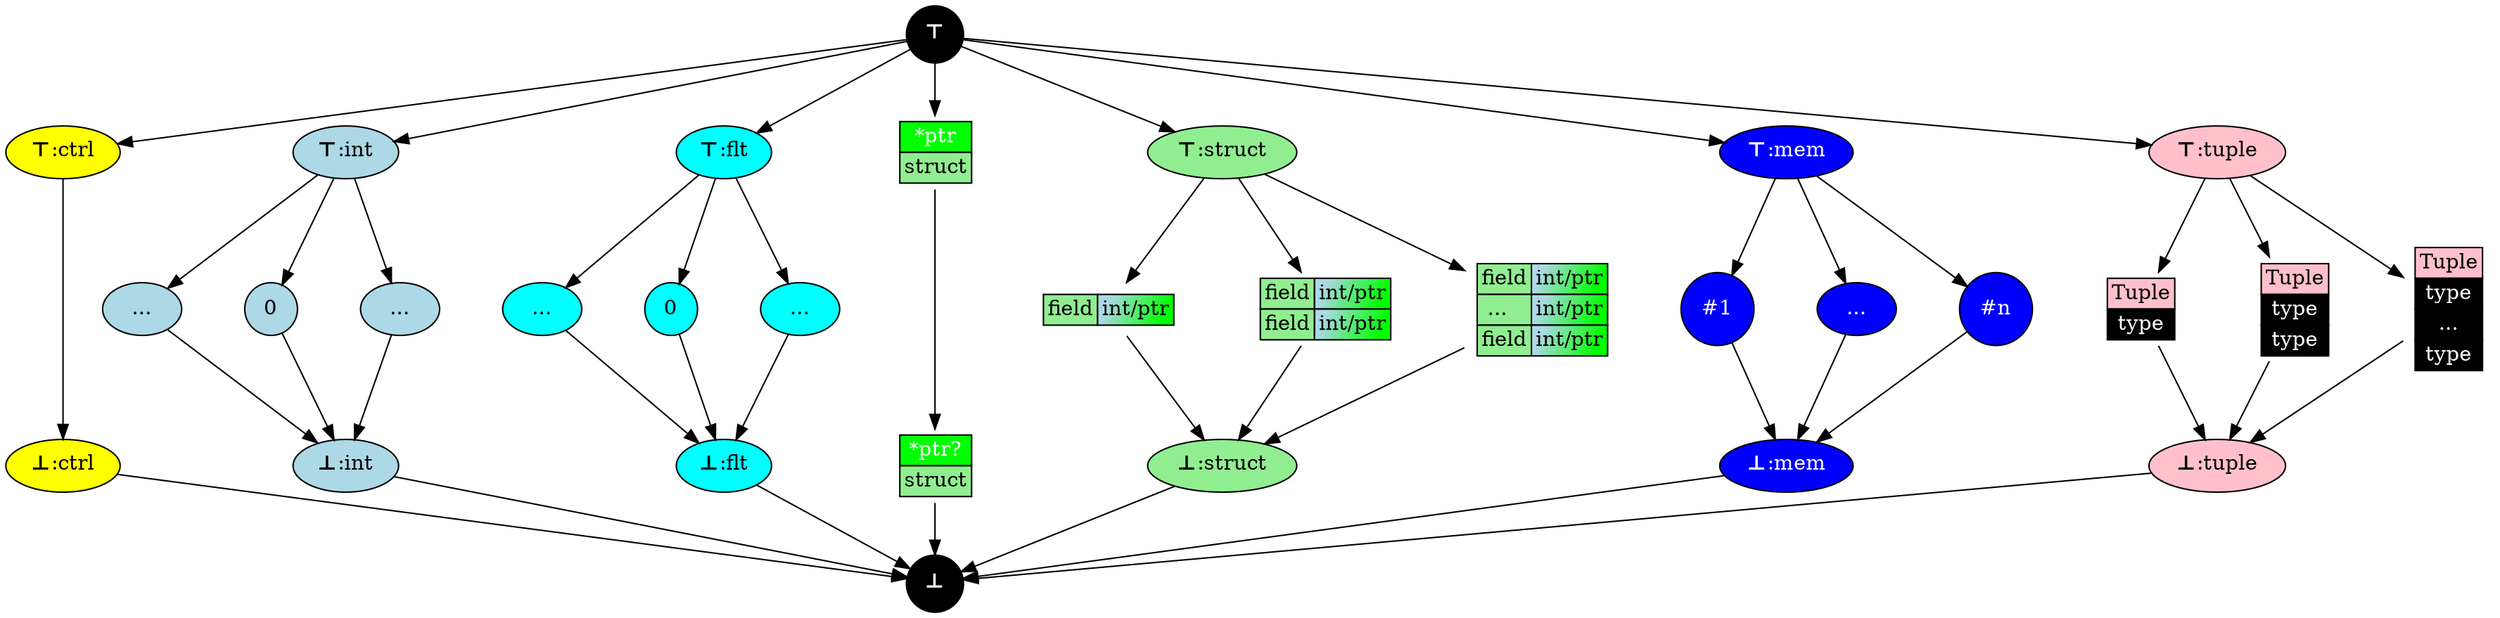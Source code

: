 digraph Lattice {
    compound = true;
    // Define nodes
    splines=false;
    node [shape=circle, style=filled];
    nodesep=0.6;

    TOP [label=<<B>⊤</B >>, fillcolor=black, fontcolor=white];
    BOT [label=<<B>⊥</B>>, fillcolor=black, fontcolor=white];

    // ----------------------
    // Control
    XCTRL [label=<<B>⊤</B >:ctrl>, fillcolor=yellow, shape=oval];
    CTRL  [label=<<B>⊥</B>:ctrl>, fillcolor=yellow, shape=oval];

    TOP   -> XCTRL;
    XCTRL -> CTRL;
    CTRL  -> BOT;

    // ----------------------
    // Integers
    INT_TOP [label=<<B>⊤</B >:int>, fillcolor=lightblue, shape=oval];
    INT_BOT [label=<<B>⊥</B>:int>, fillcolor=lightblue, shape=oval];

    INT_MINDOTS [label="...", fillcolor=lightblue, shape=oval];
    INT_ZERO    [label="0"  , fillcolor=lightblue];
    INT_MAXDOTS [label="...", fillcolor=lightblue, shape=oval];

    TOP         -> INT_TOP;
    INT_TOP     -> INT_MINDOTS;
    INT_TOP     -> INT_ZERO;
    INT_TOP     -> INT_MAXDOTS;
    INT_MINDOTS -> INT_BOT;
    INT_ZERO    -> INT_BOT;
    INT_MAXDOTS -> INT_BOT;
    INT_BOT     -> BOT;

    INT_MINDOTS -> INT_ZERO -> INT_MAXDOTS [style=invis];

    // ----------------------
    // Integers
    FLT_TOP [label=<<B>⊤</B >:flt>, fillcolor=aqua, shape=oval];
    FLT_BOT [label=<<B>⊥</B>:flt>, fillcolor=aqua, shape=oval];

    FLT_MINDOTS [label="...", fillcolor=aqua, shape=oval];
    FLT_ZERO    [label="0"  , fillcolor=aqua];
    FLT_MAXDOTS [label="...", fillcolor=aqua, shape=oval];

    TOP         -> FLT_TOP;
    FLT_TOP     -> FLT_MINDOTS;
    FLT_TOP     -> FLT_ZERO;
    FLT_TOP     -> FLT_MAXDOTS;
    FLT_MINDOTS -> FLT_BOT;
    FLT_ZERO    -> FLT_BOT;
    FLT_MAXDOTS -> FLT_BOT;
    FLT_BOT     -> BOT;

    FLT_MINDOTS -> FLT_ZERO -> FLT_MAXDOTS [style=invis];
    
    // ----------------------
    // Pointers, just a boolean nil/not and a struct
    PTR  [shape=none, fillcolor=none, label=<
      <TABLE BORDER="0" CELLBORDER="1" CELLSPACING="0">
        <TR><TD BGCOLOR="green"><FONT color="white">*ptr</FONT></TD></TR>
        <TR><TD BGCOLOR="lightgreen">struct</TD></TR>
      </TABLE>
    >];
    PTR0  [shape=none, fillcolor=none, label=<
      <TABLE BORDER="0" CELLBORDER="1" CELLSPACING="0">
        <TR><TD BGCOLOR="green"><FONT color="white">*ptr?</FONT></TD></TR>
        <TR><TD BGCOLOR="lightgreen">struct</TD></TR>
      </TABLE>
    >];
    
    TOP  -> PTR;
    PTR  -> PTR0;
    PTR0 -> BOT;

    // ----------------------
    // Structs
    STRUCT_TOP    [label=<<B>⊤</B >:struct>, fillcolor=lightgreen, shape=oval];
    STRUCT_BOT    [label=<<B>⊥</B>:struct>, fillcolor=lightgreen, shape=oval];

    STRUCT_S1  [shape=none, fillcolor=none, label=<
      <TABLE BORDER="0" CELLBORDER="1" CELLSPACING="0">
        <TR><TD BGCOLOR="lightgreen">field</TD><TD BGCOLOR="lightblue:green" gradientangle="315">int/ptr</TD></TR>
      </TABLE>
    >];
    STRUCT_S2  [shape=none, fillcolor=none, label=<
      <TABLE BORDER="0" CELLBORDER="1" CELLSPACING="0">
        <TR><TD BGCOLOR="lightgreen">field</TD><TD BGCOLOR="lightblue:green" gradientangle="315">int/ptr</TD></TR>
        <TR><TD BGCOLOR="lightgreen">field</TD><TD BGCOLOR="lightblue:green" gradientangle="315">int/ptr</TD></TR>
      </TABLE>
    >];
    STRUCT_SN  [shape=none, fillcolor=none, label=<
      <TABLE BORDER="0" CELLBORDER="1" CELLSPACING="0">
        <TR><TD BGCOLOR="lightgreen">field</TD><TD BGCOLOR="lightblue:green" gradientangle="315">int/ptr</TD></TR>
        <TR><TD BGCOLOR="lightgreen">...  </TD><TD BGCOLOR="lightblue:green" gradientangle="315">int/ptr</TD></TR>
        <TR><TD BGCOLOR="lightgreen">field</TD><TD BGCOLOR="lightblue:green" gradientangle="315">int/ptr</TD></TR>
      </TABLE>
    >];


    TOP          -> STRUCT_TOP;
    STRUCT_TOP   -> STRUCT_S1;
    STRUCT_TOP   -> STRUCT_S2;
    STRUCT_TOP   -> STRUCT_SN;
    STRUCT_S1    -> STRUCT_BOT;
    STRUCT_S2    -> STRUCT_BOT;
    STRUCT_SN    -> STRUCT_BOT;
    STRUCT_BOT   -> BOT;

    STRUCT_S1 -> STRUCT_S2 -> STRUCT_SN [style=invis];

    // ----------------------
    // Memory
    MEM_TOP       [label=<<B>⊤</B >:mem>, fillcolor=blue, fontcolor=white, shape=oval];
    MEM_BOT       [label=<<B>⊥</B>:mem>, fillcolor=blue, fontcolor=white, shape=oval];
    MEM_ALIAS1    [label="#1"     , fillcolor=blue, fontcolor=white];
    MEM_ALIASDOTS [label="..."    , fillcolor=blue, fontcolor=white, shape=oval];
    MEM_ALIASN    [label="#n"     , fillcolor=blue, fontcolor=white];

    TOP          -> MEM_TOP;
    MEM_TOP      -> MEM_ALIAS1;
    MEM_TOP      -> MEM_ALIASDOTS;
    MEM_TOP      -> MEM_ALIASN;
    MEM_ALIAS1   -> MEM_BOT;
    MEM_ALIASDOTS -> MEM_BOT;
    MEM_ALIASN    -> MEM_BOT;
    MEM_BOT       -> BOT;

    MEM_ALIAS1 -> MEM_ALIASDOTS -> MEM_ALIASN [style=invis];

    // ----------------------
    // Tuples

    TUPLE_TOP [label=<<B>⊤</B >:tuple>, fillcolor=pink, shape=oval];
    TUPLE_BOT [label=<<B>⊥</B>:tuple>, fillcolor=pink, shape=oval];

    TUPLE1 [shape=none, fillcolor=none, label=<
      <TABLE BORDER="0" CELLBORDER="1" CELLSPACING="0">
        <TH><TD BGCOLOR="pink">Tuple</TD></TH>
        <TR><TD BGCOLOR="black" ><FONT color="white">type</FONT></TD></TR>
      </TABLE>
    >];
    TUPLE2 [shape=none, fillcolor=none, label=<
      <TABLE BORDER="0" CELLBORDER="1" CELLSPACING="0">
        <TH><TD BGCOLOR="pink">Tuple</TD></TH>
        <TR><TD BGCOLOR="black" ><FONT color="white">type</FONT></TD></TR>
        <TR><TD BGCOLOR="black" ><FONT color="white">type</FONT></TD></TR>
      </TABLE>
    >];
    TUPLEN [shape=none, fillcolor=none, label=<
      <TABLE BORDER="0" CELLBORDER="1" CELLSPACING="0">
        <TH><TD BGCOLOR="pink">Tuple</TD></TH>
        <TR><TD BGCOLOR="black" ><FONT color="white">type</FONT></TD></TR>
        <TR><TD BGCOLOR="black" ><FONT color="white">...</FONT></TD></TR>
        <TR><TD BGCOLOR="black" ><FONT color="white">type</FONT></TD></TR>
      </TABLE>
    >];


    TOP -> TUPLE_TOP;
    TUPLE_TOP -> TUPLE1;
    TUPLE_TOP -> TUPLE2;
    TUPLE_TOP -> TUPLEN;
    TUPLE1 -> TUPLE_BOT;
    TUPLE2 -> TUPLE_BOT;
    TUPLEN -> TUPLE_BOT;
    TUPLE_BOT -> BOT;

    // ----------------------
    // Additional customization
    {rank=same; TOP;}
    {rank=same; INT_TOP; FLT_TOP; XCTRL; STRUCT_TOP; MEM_TOP; TUPLE_TOP}
    {rank=same; INT_MINDOTS; INT_ZERO; INT_MAXDOTS; 
                FLT_MINDOTS; FLT_ZERO; FLT_MAXDOTS;
                STRUCT_S1; STRUCT_S2; STRUCT_SN;
                MEM_ALIAS1;  MEM_ALIASDOTS; MEM_ALIASN;}
    {rank=same; INT_BOT; FLT_BOT; CTRL; STRUCT_BOT; MEM_BOT; TUPLE_BOT}
    {rank=same; BOT;}
}
